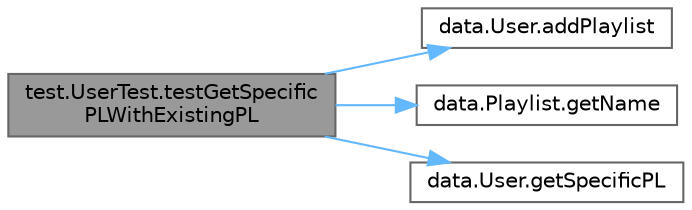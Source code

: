 digraph "test.UserTest.testGetSpecificPLWithExistingPL"
{
 // LATEX_PDF_SIZE
  bgcolor="transparent";
  edge [fontname=Helvetica,fontsize=10,labelfontname=Helvetica,labelfontsize=10];
  node [fontname=Helvetica,fontsize=10,shape=box,height=0.2,width=0.4];
  rankdir="LR";
  Node1 [label="test.UserTest.testGetSpecific\lPLWithExistingPL",height=0.2,width=0.4,color="gray40", fillcolor="grey60", style="filled", fontcolor="black",tooltip=" "];
  Node1 -> Node2 [color="steelblue1",style="solid"];
  Node2 [label="data.User.addPlaylist",height=0.2,width=0.4,color="grey40", fillcolor="white", style="filled",URL="$classdata_1_1_user.html#a6d13095d8d3fa7dc8fab861843e17741",tooltip=" "];
  Node1 -> Node3 [color="steelblue1",style="solid"];
  Node3 [label="data.Playlist.getName",height=0.2,width=0.4,color="grey40", fillcolor="white", style="filled",URL="$classdata_1_1_playlist.html#a29844080fe012034f091b98138ea6765",tooltip=" "];
  Node1 -> Node4 [color="steelblue1",style="solid"];
  Node4 [label="data.User.getSpecificPL",height=0.2,width=0.4,color="grey40", fillcolor="white", style="filled",URL="$classdata_1_1_user.html#a1e55794fa09b299c02eb70661cf78936",tooltip=" "];
}
